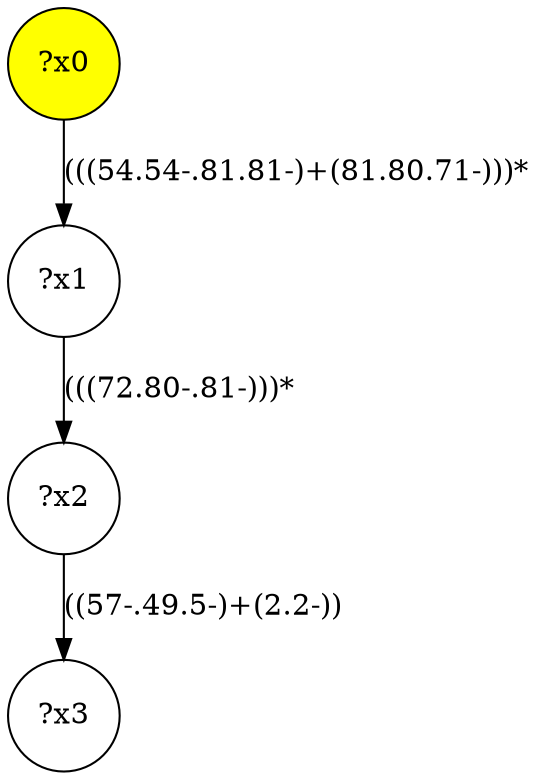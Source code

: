 digraph g {
	x0 [fillcolor="yellow", style="filled," shape=circle, label="?x0"];
	x1 [shape=circle, label="?x1"];
	x0 -> x1 [label="(((54.54-.81.81-)+(81.80.71-)))*"];
	x2 [shape=circle, label="?x2"];
	x1 -> x2 [label="(((72.80-.81-)))*"];
	x3 [shape=circle, label="?x3"];
	x2 -> x3 [label="((57-.49.5-)+(2.2-))"];
}
